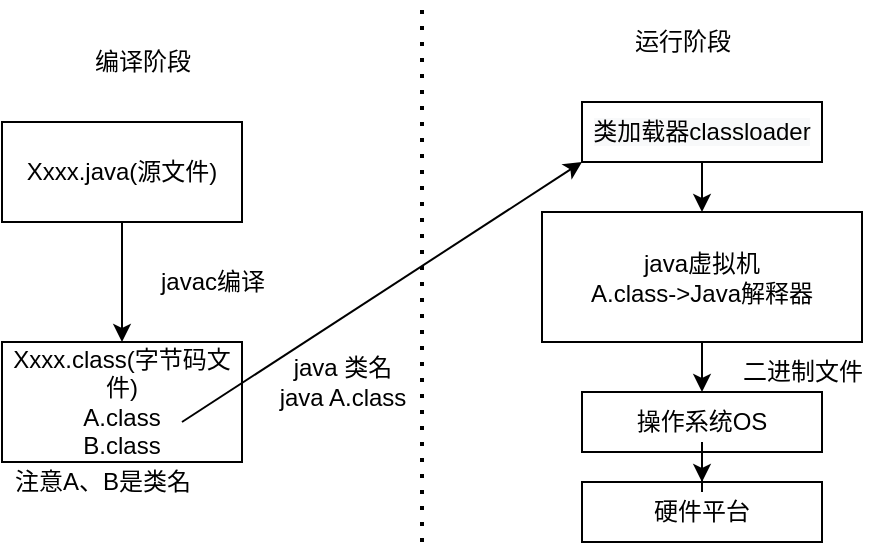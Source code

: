 <mxfile version="17.4.0" type="github">
  <diagram id="Ks93Yk25pe8IFxPy4Esk" name="第 1 页">
    <mxGraphModel dx="1038" dy="573" grid="1" gridSize="10" guides="1" tooltips="1" connect="1" arrows="1" fold="1" page="1" pageScale="1" pageWidth="827" pageHeight="1169" math="0" shadow="0">
      <root>
        <mxCell id="0" />
        <mxCell id="1" parent="0" />
        <mxCell id="J9wLOoATaRRkZ1M6sdYB-5" value="" style="edgeStyle=orthogonalEdgeStyle;rounded=0;orthogonalLoop=1;jettySize=auto;html=1;" edge="1" parent="1" source="J9wLOoATaRRkZ1M6sdYB-1" target="J9wLOoATaRRkZ1M6sdYB-3">
          <mxGeometry relative="1" as="geometry" />
        </mxCell>
        <mxCell id="J9wLOoATaRRkZ1M6sdYB-1" value="Xxxx.java(源文件)" style="rounded=0;whiteSpace=wrap;html=1;" vertex="1" parent="1">
          <mxGeometry x="210" y="90" width="120" height="50" as="geometry" />
        </mxCell>
        <mxCell id="J9wLOoATaRRkZ1M6sdYB-3" value="Xxxx.class(字节码文件)&lt;br&gt;A.class&lt;br&gt;B.class" style="rounded=0;whiteSpace=wrap;html=1;" vertex="1" parent="1">
          <mxGeometry x="210" y="200" width="120" height="60" as="geometry" />
        </mxCell>
        <mxCell id="J9wLOoATaRRkZ1M6sdYB-6" value="javac编译" style="text;html=1;align=center;verticalAlign=middle;resizable=0;points=[];autosize=1;strokeColor=none;fillColor=none;" vertex="1" parent="1">
          <mxGeometry x="280" y="160" width="70" height="20" as="geometry" />
        </mxCell>
        <mxCell id="J9wLOoATaRRkZ1M6sdYB-11" value="编译阶段" style="text;html=1;align=center;verticalAlign=middle;resizable=0;points=[];autosize=1;strokeColor=none;fillColor=none;" vertex="1" parent="1">
          <mxGeometry x="250" y="50" width="60" height="20" as="geometry" />
        </mxCell>
        <mxCell id="J9wLOoATaRRkZ1M6sdYB-14" value="运行阶段" style="text;html=1;align=center;verticalAlign=middle;resizable=0;points=[];autosize=1;strokeColor=none;fillColor=none;" vertex="1" parent="1">
          <mxGeometry x="520" y="40" width="60" height="20" as="geometry" />
        </mxCell>
        <mxCell id="J9wLOoATaRRkZ1M6sdYB-24" value="" style="edgeStyle=orthogonalEdgeStyle;rounded=0;orthogonalLoop=1;jettySize=auto;html=1;" edge="1" parent="1" source="J9wLOoATaRRkZ1M6sdYB-16" target="J9wLOoATaRRkZ1M6sdYB-22">
          <mxGeometry relative="1" as="geometry" />
        </mxCell>
        <mxCell id="J9wLOoATaRRkZ1M6sdYB-16" value="&#xa;&#xa;&lt;span style=&quot;color: rgb(0, 0, 0); font-family: helvetica; font-size: 12px; font-style: normal; font-weight: 400; letter-spacing: normal; text-align: center; text-indent: 0px; text-transform: none; word-spacing: 0px; background-color: rgb(248, 249, 250); display: inline; float: none;&quot;&gt;类加载器classloader&lt;/span&gt;&#xa;&#xa;" style="rounded=0;whiteSpace=wrap;html=1;fillColor=none;" vertex="1" parent="1">
          <mxGeometry x="500" y="80" width="120" height="30" as="geometry" />
        </mxCell>
        <mxCell id="J9wLOoATaRRkZ1M6sdYB-18" value="注意A、B是类名" style="text;html=1;align=center;verticalAlign=middle;resizable=0;points=[];autosize=1;strokeColor=none;fillColor=none;" vertex="1" parent="1">
          <mxGeometry x="210" y="260" width="100" height="20" as="geometry" />
        </mxCell>
        <mxCell id="J9wLOoATaRRkZ1M6sdYB-19" value="" style="endArrow=classic;html=1;rounded=0;entryX=0;entryY=1;entryDx=0;entryDy=0;" edge="1" parent="1" target="J9wLOoATaRRkZ1M6sdYB-16">
          <mxGeometry width="50" height="50" relative="1" as="geometry">
            <mxPoint x="300" y="240" as="sourcePoint" />
            <mxPoint x="350" y="190" as="targetPoint" />
          </mxGeometry>
        </mxCell>
        <mxCell id="J9wLOoATaRRkZ1M6sdYB-20" value="" style="endArrow=none;dashed=1;html=1;dashPattern=1 3;strokeWidth=2;rounded=0;" edge="1" parent="1">
          <mxGeometry width="50" height="50" relative="1" as="geometry">
            <mxPoint x="420" y="300" as="sourcePoint" />
            <mxPoint x="420" y="30" as="targetPoint" />
          </mxGeometry>
        </mxCell>
        <mxCell id="J9wLOoATaRRkZ1M6sdYB-28" value="" style="edgeStyle=orthogonalEdgeStyle;rounded=0;orthogonalLoop=1;jettySize=auto;html=1;" edge="1" parent="1" source="J9wLOoATaRRkZ1M6sdYB-22" target="J9wLOoATaRRkZ1M6sdYB-26">
          <mxGeometry relative="1" as="geometry" />
        </mxCell>
        <mxCell id="J9wLOoATaRRkZ1M6sdYB-22" value="java虚拟机&lt;br&gt;A.class-&amp;gt;Java解释器" style="rounded=0;whiteSpace=wrap;html=1;fillColor=none;" vertex="1" parent="1">
          <mxGeometry x="480" y="135" width="160" height="65" as="geometry" />
        </mxCell>
        <mxCell id="J9wLOoATaRRkZ1M6sdYB-23" value="java 类名&lt;br&gt;java A.class" style="text;html=1;align=center;verticalAlign=middle;resizable=0;points=[];autosize=1;strokeColor=none;fillColor=none;" vertex="1" parent="1">
          <mxGeometry x="340" y="205" width="80" height="30" as="geometry" />
        </mxCell>
        <mxCell id="J9wLOoATaRRkZ1M6sdYB-25" value="硬件平台" style="rounded=0;whiteSpace=wrap;html=1;fillColor=none;" vertex="1" parent="1">
          <mxGeometry x="500" y="270" width="120" height="30" as="geometry" />
        </mxCell>
        <mxCell id="J9wLOoATaRRkZ1M6sdYB-29" value="" style="edgeStyle=orthogonalEdgeStyle;rounded=0;orthogonalLoop=1;jettySize=auto;html=1;" edge="1" parent="1" source="J9wLOoATaRRkZ1M6sdYB-26" target="J9wLOoATaRRkZ1M6sdYB-25">
          <mxGeometry relative="1" as="geometry" />
        </mxCell>
        <mxCell id="J9wLOoATaRRkZ1M6sdYB-26" value="操作系统OS" style="rounded=0;whiteSpace=wrap;html=1;fillColor=none;" vertex="1" parent="1">
          <mxGeometry x="500" y="225" width="120" height="30" as="geometry" />
        </mxCell>
        <mxCell id="J9wLOoATaRRkZ1M6sdYB-30" value="二进制文件" style="text;html=1;align=center;verticalAlign=middle;resizable=0;points=[];autosize=1;strokeColor=none;fillColor=none;" vertex="1" parent="1">
          <mxGeometry x="570" y="205" width="80" height="20" as="geometry" />
        </mxCell>
      </root>
    </mxGraphModel>
  </diagram>
</mxfile>
